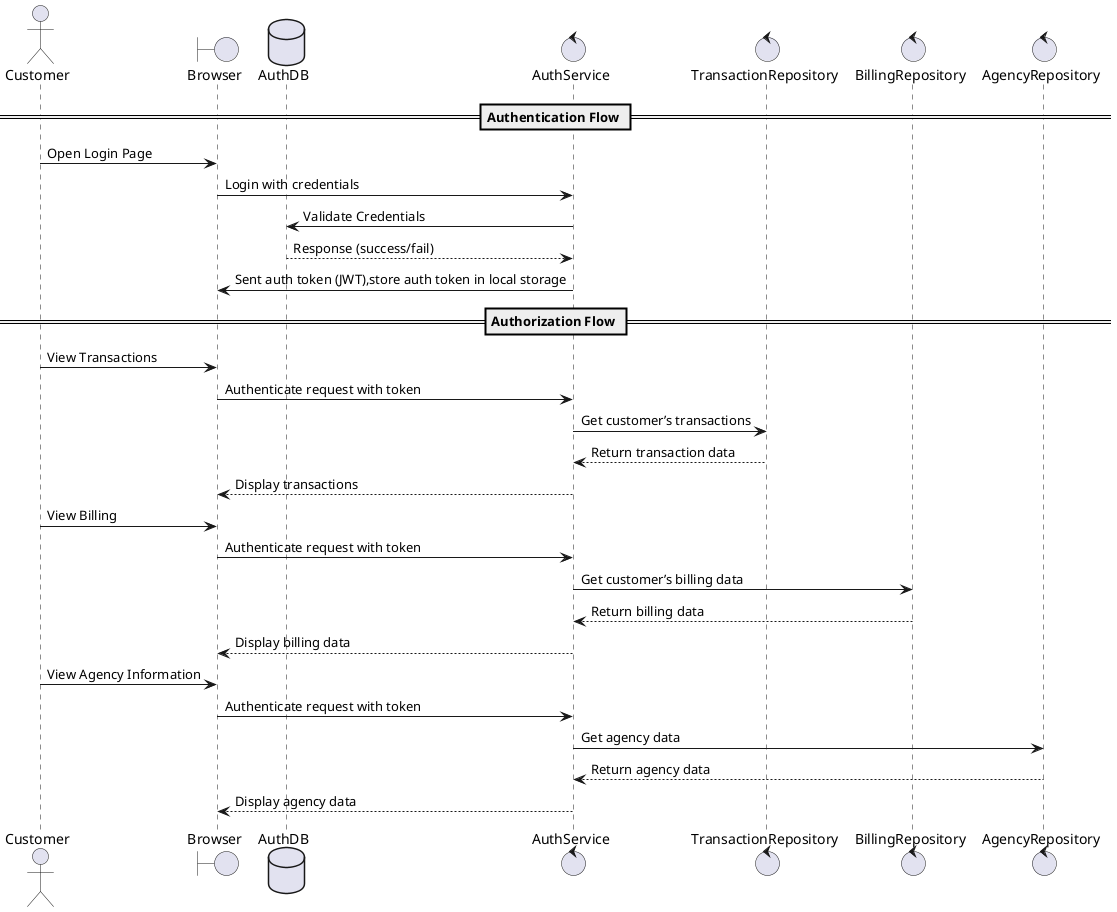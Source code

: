 @startuml CustomerSequenceDiagram
actor Customer
boundary Browser
database AuthDB
control AuthService
control TransactionRepository
control BillingRepository
control AgencyRepository

== Authentication Flow ==
Customer -> Browser : Open Login Page
Browser -> AuthService : Login with credentials
AuthService -> AuthDB : Validate Credentials
AuthDB --> AuthService : Response (success/fail)
AuthService -> Browser : Sent auth token (JWT),store auth token in local storage

== Authorization Flow ==
Customer -> Browser : View Transactions
Browser -> AuthService : Authenticate request with token
AuthService -> TransactionRepository : Get customer’s transactions
TransactionRepository --> AuthService : Return transaction data
AuthService --> Browser : Display transactions

Customer -> Browser : View Billing
Browser -> AuthService : Authenticate request with token
AuthService -> BillingRepository : Get customer’s billing data
BillingRepository --> AuthService : Return billing data
AuthService --> Browser : Display billing data

Customer -> Browser : View Agency Information
Browser -> AuthService : Authenticate request with token
AuthService -> AgencyRepository : Get agency data
AgencyRepository --> AuthService : Return agency data
AuthService --> Browser : Display agency data
@enduml
